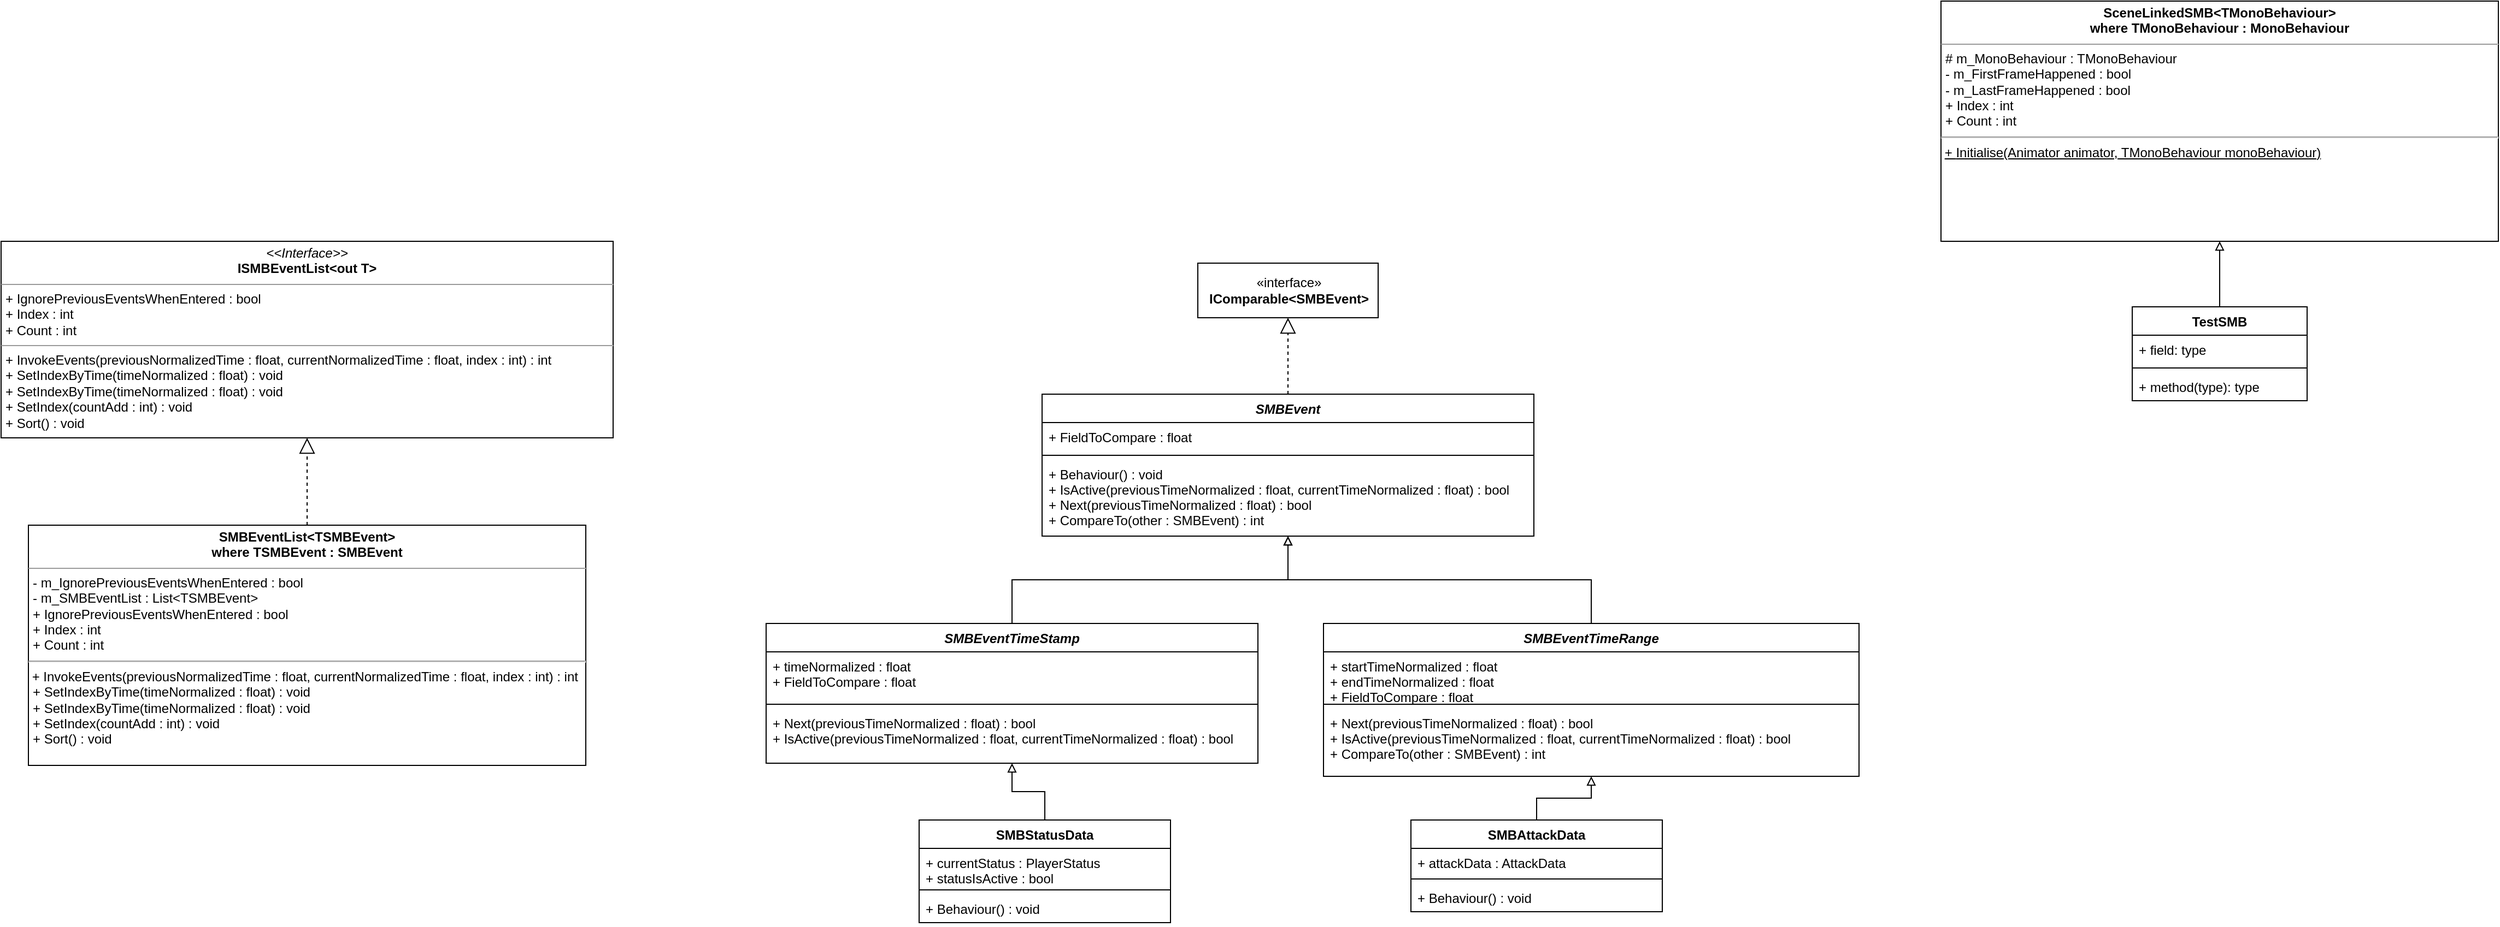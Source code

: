 <mxfile version="15.5.4" type="github">
  <diagram id="UGXwwOR7XBjbqTQQeprM" name="Page-1">
    <mxGraphModel dx="981" dy="1717" grid="1" gridSize="10" guides="1" tooltips="1" connect="1" arrows="1" fold="1" page="1" pageScale="1" pageWidth="827" pageHeight="1169" math="0" shadow="0">
      <root>
        <mxCell id="0" />
        <mxCell id="1" parent="0" />
        <mxCell id="7bM-O9ymrw9waFSdhQPe-2" value="&lt;p style=&quot;margin: 0px ; margin-top: 4px ; text-align: center&quot;&gt;&lt;i&gt;&amp;lt;&amp;lt;Interface&amp;gt;&amp;gt;&lt;/i&gt;&lt;br&gt;&lt;b&gt;ISMBEventList&amp;lt;out T&amp;gt;&lt;/b&gt;&lt;br&gt;&lt;/p&gt;&lt;hr size=&quot;1&quot;&gt;&lt;p style=&quot;margin: 0px ; margin-left: 4px&quot;&gt;+ IgnorePreviousEventsWhenEntered : bool&lt;br&gt;+ Index : int&lt;/p&gt;&lt;p style=&quot;margin: 0px ; margin-left: 4px&quot;&gt;+ Count : int&lt;/p&gt;&lt;hr size=&quot;1&quot;&gt;&lt;p style=&quot;margin: 0px ; margin-left: 4px&quot;&gt;+ InvokeEvents(previousNormalizedTime : float, currentNormalizedTime : float, index : int) : int&lt;br&gt;+ SetIndexByTime(timeNormalized : float&lt;span&gt;) : void&lt;/span&gt;&lt;/p&gt;&lt;p style=&quot;margin: 0px ; margin-left: 4px&quot;&gt;&lt;span&gt;+&amp;nbsp;&lt;/span&gt;&lt;span&gt;SetIndexByTime(timeNormalized : float) : void&lt;/span&gt;&lt;/p&gt;&lt;p style=&quot;margin: 0px ; margin-left: 4px&quot;&gt;&lt;span&gt;+ SetIndex(countAdd : int) : void&lt;/span&gt;&lt;/p&gt;&lt;p style=&quot;margin: 0px 0px 0px 4px&quot;&gt;+ Sort() : void&lt;/p&gt;" style="verticalAlign=top;align=left;overflow=fill;fontSize=12;fontFamily=Helvetica;html=1;fillColor=default;gradientColor=none;direction=west;" vertex="1" parent="1">
          <mxGeometry x="30" y="60" width="560" height="180" as="geometry" />
        </mxCell>
        <mxCell id="7bM-O9ymrw9waFSdhQPe-7" value="&lt;p style=&quot;margin: 0px ; margin-top: 4px ; text-align: center&quot;&gt;&lt;b&gt;SMBEventList&amp;lt;&lt;/b&gt;&lt;b&gt;TSMBEvent&amp;gt;&lt;/b&gt;&lt;/p&gt;&lt;div style=&quot;text-align: center&quot;&gt;&lt;span&gt;&lt;b&gt;where TSMBEvent : SMBEvent&lt;/b&gt;&lt;/span&gt;&lt;/div&gt;&lt;hr size=&quot;1&quot;&gt;&lt;p style=&quot;margin: 0px ; margin-left: 4px&quot;&gt;&lt;/p&gt;&lt;p style=&quot;margin: 0px 0px 0px 4px&quot;&gt;- m_IgnorePreviousEventsWhenEntered : bool&lt;/p&gt;&lt;p style=&quot;margin: 0px 0px 0px 4px&quot;&gt;- m_SMBEventList : List&amp;lt;TSMBEvent&amp;gt;&lt;/p&gt;&lt;p style=&quot;margin: 0px 0px 0px 4px&quot;&gt;+ IgnorePreviousEventsWhenEntered : bool&lt;br&gt;+ Index : int&lt;/p&gt;&lt;p style=&quot;margin: 0px 0px 0px 4px&quot;&gt;+ Count : int&lt;/p&gt;&lt;hr&gt;&lt;span&gt;&amp;nbsp;+ InvokeEvents(previousNormalizedTime : float, currentNormalizedTime : float, index : int) : int&lt;/span&gt;&lt;p style=&quot;margin: 0px 0px 0px 4px&quot;&gt;+ SetIndexByTime(timeNormalized : float) : void&lt;/p&gt;&lt;p style=&quot;margin: 0px 0px 0px 4px&quot;&gt;+&amp;nbsp;SetIndexByTime(timeNormalized : float) : void&lt;/p&gt;&lt;p style=&quot;margin: 0px 0px 0px 4px&quot;&gt;+ SetIndex(countAdd : int) : void&lt;/p&gt;&lt;p style=&quot;margin: 0px 0px 0px 4px&quot;&gt;+ Sort() : void&lt;/p&gt;" style="verticalAlign=top;align=left;overflow=fill;fontSize=12;fontFamily=Helvetica;html=1;fillColor=default;gradientColor=none;" vertex="1" parent="1">
          <mxGeometry x="55" y="320" width="510" height="220" as="geometry" />
        </mxCell>
        <mxCell id="7bM-O9ymrw9waFSdhQPe-10" value="" style="endArrow=block;dashed=1;endFill=0;endSize=12;html=1;rounded=0;entryX=0.5;entryY=0;entryDx=0;entryDy=0;exitX=0.5;exitY=0;exitDx=0;exitDy=0;" edge="1" parent="1" source="7bM-O9ymrw9waFSdhQPe-7" target="7bM-O9ymrw9waFSdhQPe-2">
          <mxGeometry width="160" relative="1" as="geometry">
            <mxPoint x="330" y="350" as="sourcePoint" />
            <mxPoint x="490" y="350" as="targetPoint" />
          </mxGeometry>
        </mxCell>
        <mxCell id="7bM-O9ymrw9waFSdhQPe-11" value="SMBEvent&#xa;" style="swimlane;fontStyle=3;align=center;verticalAlign=top;childLayout=stackLayout;horizontal=1;startSize=26;horizontalStack=0;resizeParent=1;resizeParentMax=0;resizeLast=0;collapsible=1;marginBottom=0;fillColor=default;gradientColor=none;" vertex="1" parent="1">
          <mxGeometry x="982.5" y="200" width="450" height="130" as="geometry" />
        </mxCell>
        <mxCell id="7bM-O9ymrw9waFSdhQPe-12" value="+ FieldToCompare : float" style="text;strokeColor=none;fillColor=none;align=left;verticalAlign=top;spacingLeft=4;spacingRight=4;overflow=hidden;rotatable=0;points=[[0,0.5],[1,0.5]];portConstraint=eastwest;" vertex="1" parent="7bM-O9ymrw9waFSdhQPe-11">
          <mxGeometry y="26" width="450" height="26" as="geometry" />
        </mxCell>
        <mxCell id="7bM-O9ymrw9waFSdhQPe-13" value="" style="line;strokeWidth=1;fillColor=none;align=left;verticalAlign=middle;spacingTop=-1;spacingLeft=3;spacingRight=3;rotatable=0;labelPosition=right;points=[];portConstraint=eastwest;" vertex="1" parent="7bM-O9ymrw9waFSdhQPe-11">
          <mxGeometry y="52" width="450" height="8" as="geometry" />
        </mxCell>
        <object label="+ Behaviour() : void&#xa;+ IsActive(previousTimeNormalized : float, currentTimeNormalized : float) : bool&#xa;+ Next(previousTimeNormalized : float) : bool&#xa;+ CompareTo(other : SMBEvent) : int" id="7bM-O9ymrw9waFSdhQPe-14">
          <mxCell style="text;strokeColor=none;fillColor=none;align=left;verticalAlign=top;spacingLeft=4;spacingRight=4;overflow=hidden;rotatable=0;points=[[0,0.5],[1,0.5]];portConstraint=eastwest;" vertex="1" parent="7bM-O9ymrw9waFSdhQPe-11">
            <mxGeometry y="60" width="450" height="70" as="geometry" />
          </mxCell>
        </object>
        <mxCell id="7bM-O9ymrw9waFSdhQPe-15" value="«interface»&lt;br&gt;&lt;b&gt;IComparable&amp;lt;SMBEvent&amp;gt;&lt;/b&gt;" style="html=1;fillColor=default;gradientColor=none;" vertex="1" parent="1">
          <mxGeometry x="1125" y="80" width="165" height="50" as="geometry" />
        </mxCell>
        <mxCell id="7bM-O9ymrw9waFSdhQPe-17" value="" style="endArrow=block;dashed=1;endFill=0;endSize=12;html=1;rounded=0;exitX=0.5;exitY=0;exitDx=0;exitDy=0;entryX=0.5;entryY=1;entryDx=0;entryDy=0;" edge="1" parent="1" source="7bM-O9ymrw9waFSdhQPe-11" target="7bM-O9ymrw9waFSdhQPe-15">
          <mxGeometry width="160" relative="1" as="geometry">
            <mxPoint x="570" y="490" as="sourcePoint" />
            <mxPoint x="730" y="490" as="targetPoint" />
          </mxGeometry>
        </mxCell>
        <mxCell id="7bM-O9ymrw9waFSdhQPe-31" style="edgeStyle=orthogonalEdgeStyle;rounded=0;orthogonalLoop=1;jettySize=auto;html=1;exitX=0.5;exitY=0;exitDx=0;exitDy=0;endArrow=block;endFill=0;" edge="1" parent="1" source="7bM-O9ymrw9waFSdhQPe-21" target="7bM-O9ymrw9waFSdhQPe-11">
          <mxGeometry relative="1" as="geometry" />
        </mxCell>
        <mxCell id="7bM-O9ymrw9waFSdhQPe-21" value="SMBEventTimeStamp" style="swimlane;fontStyle=3;align=center;verticalAlign=top;childLayout=stackLayout;horizontal=1;startSize=26;horizontalStack=0;resizeParent=1;resizeParentMax=0;resizeLast=0;collapsible=1;marginBottom=0;strokeWidth=1;fillColor=default;gradientColor=none;" vertex="1" parent="1">
          <mxGeometry x="730" y="410" width="450" height="128" as="geometry" />
        </mxCell>
        <mxCell id="7bM-O9ymrw9waFSdhQPe-22" value="+ timeNormalized : float&#xa;+ FieldToCompare : float" style="text;strokeColor=none;fillColor=none;align=left;verticalAlign=top;spacingLeft=4;spacingRight=4;overflow=hidden;rotatable=0;points=[[0,0.5],[1,0.5]];portConstraint=eastwest;strokeWidth=2;" vertex="1" parent="7bM-O9ymrw9waFSdhQPe-21">
          <mxGeometry y="26" width="450" height="44" as="geometry" />
        </mxCell>
        <mxCell id="7bM-O9ymrw9waFSdhQPe-23" value="" style="line;strokeWidth=1;fillColor=none;align=left;verticalAlign=middle;spacingTop=-1;spacingLeft=3;spacingRight=3;rotatable=0;labelPosition=right;points=[];portConstraint=eastwest;" vertex="1" parent="7bM-O9ymrw9waFSdhQPe-21">
          <mxGeometry y="70" width="450" height="8" as="geometry" />
        </mxCell>
        <mxCell id="7bM-O9ymrw9waFSdhQPe-24" value="+ Next(previousTimeNormalized : float) : bool&#xa;+ IsActive(previousTimeNormalized : float, currentTimeNormalized : float) : bool" style="text;strokeColor=none;fillColor=none;align=left;verticalAlign=top;spacingLeft=4;spacingRight=4;overflow=hidden;rotatable=0;points=[[0,0.5],[1,0.5]];portConstraint=eastwest;" vertex="1" parent="7bM-O9ymrw9waFSdhQPe-21">
          <mxGeometry y="78" width="450" height="50" as="geometry" />
        </mxCell>
        <mxCell id="7bM-O9ymrw9waFSdhQPe-32" style="edgeStyle=orthogonalEdgeStyle;rounded=0;orthogonalLoop=1;jettySize=auto;html=1;exitX=0.5;exitY=0;exitDx=0;exitDy=0;endArrow=block;endFill=0;" edge="1" parent="1" source="7bM-O9ymrw9waFSdhQPe-25" target="7bM-O9ymrw9waFSdhQPe-21">
          <mxGeometry relative="1" as="geometry" />
        </mxCell>
        <mxCell id="7bM-O9ymrw9waFSdhQPe-25" value="SMBStatusData" style="swimlane;fontStyle=1;align=center;verticalAlign=top;childLayout=stackLayout;horizontal=1;startSize=26;horizontalStack=0;resizeParent=1;resizeParentMax=0;resizeLast=0;collapsible=1;marginBottom=0;strokeWidth=1;fillColor=default;gradientColor=none;" vertex="1" parent="1">
          <mxGeometry x="870" y="590" width="230" height="94" as="geometry" />
        </mxCell>
        <mxCell id="7bM-O9ymrw9waFSdhQPe-26" value="+ currentStatus : PlayerStatus &#xa;+ statusIsActive : bool&#xa;" style="text;strokeColor=none;fillColor=none;align=left;verticalAlign=top;spacingLeft=4;spacingRight=4;overflow=hidden;rotatable=0;points=[[0,0.5],[1,0.5]];portConstraint=eastwest;" vertex="1" parent="7bM-O9ymrw9waFSdhQPe-25">
          <mxGeometry y="26" width="230" height="34" as="geometry" />
        </mxCell>
        <mxCell id="7bM-O9ymrw9waFSdhQPe-27" value="" style="line;strokeWidth=1;fillColor=none;align=left;verticalAlign=middle;spacingTop=-1;spacingLeft=3;spacingRight=3;rotatable=0;labelPosition=right;points=[];portConstraint=eastwest;" vertex="1" parent="7bM-O9ymrw9waFSdhQPe-25">
          <mxGeometry y="60" width="230" height="8" as="geometry" />
        </mxCell>
        <mxCell id="7bM-O9ymrw9waFSdhQPe-28" value="+ Behaviour() : void" style="text;strokeColor=none;fillColor=none;align=left;verticalAlign=top;spacingLeft=4;spacingRight=4;overflow=hidden;rotatable=0;points=[[0,0.5],[1,0.5]];portConstraint=eastwest;" vertex="1" parent="7bM-O9ymrw9waFSdhQPe-25">
          <mxGeometry y="68" width="230" height="26" as="geometry" />
        </mxCell>
        <mxCell id="7bM-O9ymrw9waFSdhQPe-69" style="edgeStyle=orthogonalEdgeStyle;rounded=0;orthogonalLoop=1;jettySize=auto;html=1;exitX=0.5;exitY=0;exitDx=0;exitDy=0;endArrow=block;endFill=0;" edge="1" parent="1" source="7bM-O9ymrw9waFSdhQPe-33" target="7bM-O9ymrw9waFSdhQPe-11">
          <mxGeometry relative="1" as="geometry" />
        </mxCell>
        <mxCell id="7bM-O9ymrw9waFSdhQPe-33" value="SMBEventTimeRange" style="swimlane;fontStyle=3;align=center;verticalAlign=top;childLayout=stackLayout;horizontal=1;startSize=26;horizontalStack=0;resizeParent=1;resizeParentMax=0;resizeLast=0;collapsible=1;marginBottom=0;strokeWidth=1;fillColor=default;gradientColor=none;" vertex="1" parent="1">
          <mxGeometry x="1240" y="410" width="490" height="140" as="geometry" />
        </mxCell>
        <mxCell id="7bM-O9ymrw9waFSdhQPe-34" value="+ startTimeNormalized : float&#xa;+ endTimeNormalized : float&#xa;+ FieldToCompare : float" style="text;strokeColor=none;fillColor=none;align=left;verticalAlign=top;spacingLeft=4;spacingRight=4;overflow=hidden;rotatable=0;points=[[0,0.5],[1,0.5]];portConstraint=eastwest;" vertex="1" parent="7bM-O9ymrw9waFSdhQPe-33">
          <mxGeometry y="26" width="490" height="44" as="geometry" />
        </mxCell>
        <mxCell id="7bM-O9ymrw9waFSdhQPe-35" value="" style="line;strokeWidth=1;fillColor=none;align=left;verticalAlign=middle;spacingTop=-1;spacingLeft=3;spacingRight=3;rotatable=0;labelPosition=right;points=[];portConstraint=eastwest;" vertex="1" parent="7bM-O9ymrw9waFSdhQPe-33">
          <mxGeometry y="70" width="490" height="8" as="geometry" />
        </mxCell>
        <mxCell id="7bM-O9ymrw9waFSdhQPe-36" value="+ Next(previousTimeNormalized : float) : bool&#xa;+ IsActive(previousTimeNormalized : float, currentTimeNormalized : float) : bool&#xa;+ CompareTo(other : SMBEvent) : int" style="text;strokeColor=none;fillColor=none;align=left;verticalAlign=top;spacingLeft=4;spacingRight=4;overflow=hidden;rotatable=0;points=[[0,0.5],[1,0.5]];portConstraint=eastwest;" vertex="1" parent="7bM-O9ymrw9waFSdhQPe-33">
          <mxGeometry y="78" width="490" height="62" as="geometry" />
        </mxCell>
        <mxCell id="7bM-O9ymrw9waFSdhQPe-42" style="edgeStyle=orthogonalEdgeStyle;rounded=0;orthogonalLoop=1;jettySize=auto;html=1;exitX=0.5;exitY=0;exitDx=0;exitDy=0;endArrow=block;endFill=0;" edge="1" parent="1" source="7bM-O9ymrw9waFSdhQPe-38" target="7bM-O9ymrw9waFSdhQPe-33">
          <mxGeometry relative="1" as="geometry" />
        </mxCell>
        <mxCell id="7bM-O9ymrw9waFSdhQPe-38" value="SMBAttackData" style="swimlane;fontStyle=1;align=center;verticalAlign=top;childLayout=stackLayout;horizontal=1;startSize=26;horizontalStack=0;resizeParent=1;resizeParentMax=0;resizeLast=0;collapsible=1;marginBottom=0;strokeWidth=1;fillColor=default;gradientColor=none;" vertex="1" parent="1">
          <mxGeometry x="1320" y="590" width="230" height="84" as="geometry" />
        </mxCell>
        <mxCell id="7bM-O9ymrw9waFSdhQPe-39" value="+ attackData : AttackData&#xa;" style="text;strokeColor=none;fillColor=none;align=left;verticalAlign=top;spacingLeft=4;spacingRight=4;overflow=hidden;rotatable=0;points=[[0,0.5],[1,0.5]];portConstraint=eastwest;" vertex="1" parent="7bM-O9ymrw9waFSdhQPe-38">
          <mxGeometry y="26" width="230" height="24" as="geometry" />
        </mxCell>
        <mxCell id="7bM-O9ymrw9waFSdhQPe-40" value="" style="line;strokeWidth=1;fillColor=none;align=left;verticalAlign=middle;spacingTop=-1;spacingLeft=3;spacingRight=3;rotatable=0;labelPosition=right;points=[];portConstraint=eastwest;" vertex="1" parent="7bM-O9ymrw9waFSdhQPe-38">
          <mxGeometry y="50" width="230" height="8" as="geometry" />
        </mxCell>
        <mxCell id="7bM-O9ymrw9waFSdhQPe-41" value="+ Behaviour() : void" style="text;strokeColor=none;fillColor=none;align=left;verticalAlign=top;spacingLeft=4;spacingRight=4;overflow=hidden;rotatable=0;points=[[0,0.5],[1,0.5]];portConstraint=eastwest;" vertex="1" parent="7bM-O9ymrw9waFSdhQPe-38">
          <mxGeometry y="58" width="230" height="26" as="geometry" />
        </mxCell>
        <mxCell id="7bM-O9ymrw9waFSdhQPe-84" style="edgeStyle=orthogonalEdgeStyle;rounded=0;orthogonalLoop=1;jettySize=auto;html=1;exitX=0.5;exitY=0;exitDx=0;exitDy=0;endArrow=block;endFill=0;" edge="1" parent="1" source="7bM-O9ymrw9waFSdhQPe-74" target="7bM-O9ymrw9waFSdhQPe-83">
          <mxGeometry relative="1" as="geometry" />
        </mxCell>
        <mxCell id="7bM-O9ymrw9waFSdhQPe-74" value="TestSMB" style="swimlane;fontStyle=1;align=center;verticalAlign=top;childLayout=stackLayout;horizontal=1;startSize=26;horizontalStack=0;resizeParent=1;resizeParentMax=0;resizeLast=0;collapsible=1;marginBottom=0;strokeWidth=1;fillColor=default;gradientColor=none;" vertex="1" parent="1">
          <mxGeometry x="1980" y="120" width="160" height="86" as="geometry" />
        </mxCell>
        <mxCell id="7bM-O9ymrw9waFSdhQPe-75" value="+ field: type" style="text;strokeColor=none;fillColor=none;align=left;verticalAlign=top;spacingLeft=4;spacingRight=4;overflow=hidden;rotatable=0;points=[[0,0.5],[1,0.5]];portConstraint=eastwest;" vertex="1" parent="7bM-O9ymrw9waFSdhQPe-74">
          <mxGeometry y="26" width="160" height="26" as="geometry" />
        </mxCell>
        <mxCell id="7bM-O9ymrw9waFSdhQPe-76" value="" style="line;strokeWidth=1;fillColor=none;align=left;verticalAlign=middle;spacingTop=-1;spacingLeft=3;spacingRight=3;rotatable=0;labelPosition=right;points=[];portConstraint=eastwest;" vertex="1" parent="7bM-O9ymrw9waFSdhQPe-74">
          <mxGeometry y="52" width="160" height="8" as="geometry" />
        </mxCell>
        <mxCell id="7bM-O9ymrw9waFSdhQPe-77" value="+ method(type): type" style="text;strokeColor=none;fillColor=none;align=left;verticalAlign=top;spacingLeft=4;spacingRight=4;overflow=hidden;rotatable=0;points=[[0,0.5],[1,0.5]];portConstraint=eastwest;" vertex="1" parent="7bM-O9ymrw9waFSdhQPe-74">
          <mxGeometry y="60" width="160" height="26" as="geometry" />
        </mxCell>
        <mxCell id="7bM-O9ymrw9waFSdhQPe-83" value="&lt;p style=&quot;margin: 0px ; margin-top: 4px ; text-align: center&quot;&gt;&lt;b&gt;SceneLinkedSMB&lt;/b&gt;&lt;b&gt;&amp;lt;&lt;/b&gt;&lt;span&gt;&lt;b&gt;TMonoBehaviour&amp;gt;&lt;/b&gt;&lt;/span&gt;&lt;/p&gt;&lt;div style=&quot;text-align: center&quot;&gt;&lt;span&gt;&lt;b&gt;where TMonoBehaviour :&amp;nbsp;&lt;/b&gt;&lt;/span&gt;&lt;b&gt;MonoBehaviour&lt;/b&gt;&lt;/div&gt;&lt;hr size=&quot;1&quot;&gt;&lt;p style=&quot;margin: 0px ; margin-left: 4px&quot;&gt;&lt;/p&gt;&lt;p style=&quot;margin: 0px 0px 0px 4px&quot;&gt;# m_MonoBehaviour : TMonoBehaviour&lt;/p&gt;&lt;p style=&quot;margin: 0px 0px 0px 4px&quot;&gt;&lt;span&gt;- m_FirstFrameHappened : bool&lt;/span&gt;&lt;/p&gt;&lt;p style=&quot;margin: 0px 0px 0px 4px&quot;&gt;- m_LastFrameHappened : bool&lt;br&gt;+ Index : int&lt;/p&gt;&lt;p style=&quot;margin: 0px 0px 0px 4px&quot;&gt;+ Count : int&lt;/p&gt;&lt;hr&gt;&amp;nbsp;&lt;u&gt;+&amp;nbsp;&lt;/u&gt;&lt;u&gt;Initialise(Animator animator, TMonoBehaviour monoBehaviour)&lt;/u&gt;" style="verticalAlign=top;align=left;overflow=fill;fontSize=12;fontFamily=Helvetica;html=1;fillColor=default;gradientColor=none;" vertex="1" parent="1">
          <mxGeometry x="1805" y="-160" width="510" height="220" as="geometry" />
        </mxCell>
      </root>
    </mxGraphModel>
  </diagram>
</mxfile>
